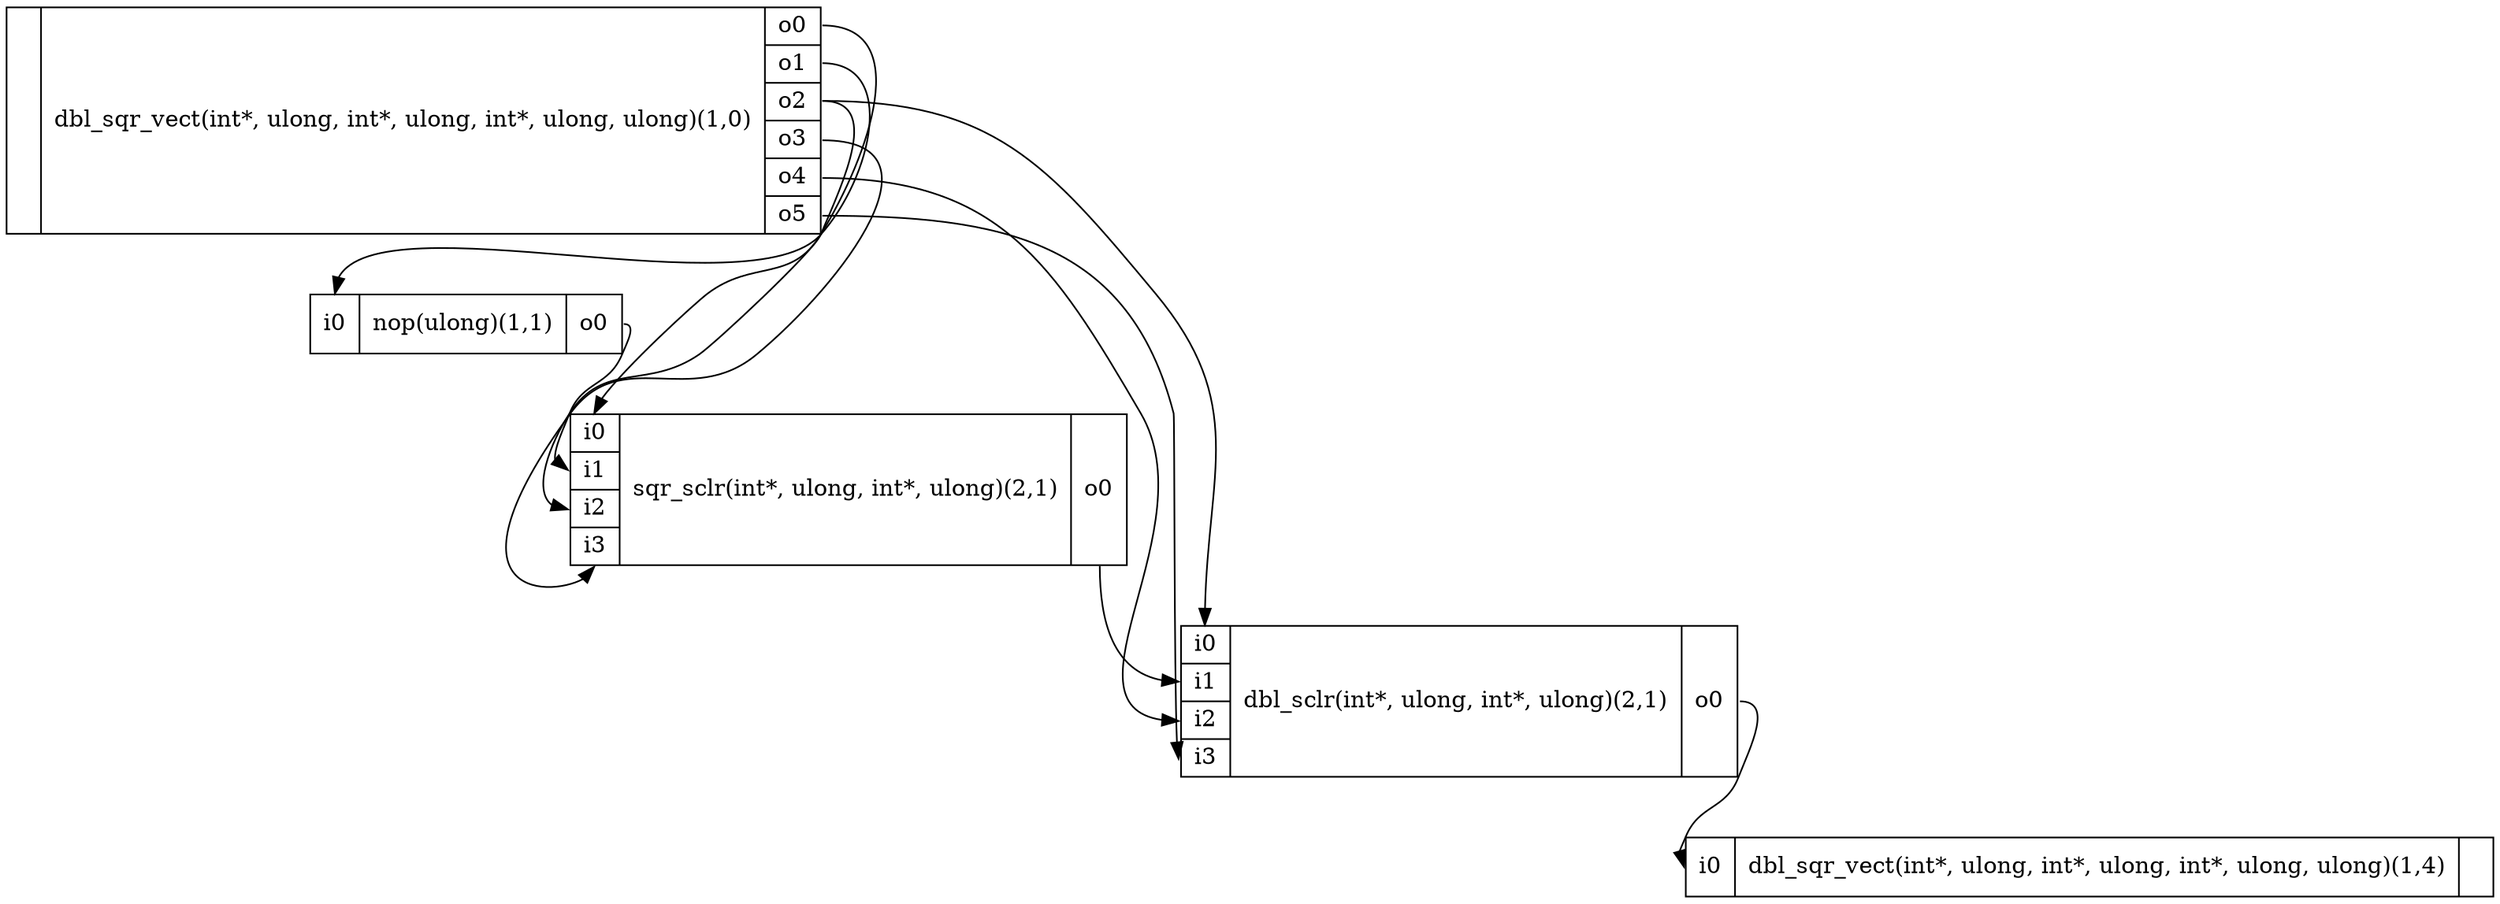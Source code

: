 digraph structs {
	node [shape=record];
	"nop(ulong)(1,1)" [label="{<i0>i0}|nop(ulong)(1,1)|{<o0>o0}"];
	"sqr_sclr(int*, ulong, int*, ulong)(2,1)" [label="{<i0>i0|<i1>i1|<i2>i2|<i3>i3}|sqr_sclr(int*, ulong, int*, ulong)(2,1)|{<o0>o0}"];
	"dbl_sqr_vect(int*, ulong, int*, ulong, int*, ulong, ulong)(1,0)" [label="{}|dbl_sqr_vect(int*, ulong, int*, ulong, int*, ulong, ulong)(1,0)|{<o0>o0|<o1>o1|<o2>o2|<o3>o3|<o4>o4|<o5>o5}"];
	"dbl_sclr(int*, ulong, int*, ulong)(2,1)" [label="{<i0>i0|<i1>i1|<i2>i2|<i3>i3}|dbl_sclr(int*, ulong, int*, ulong)(2,1)|{<o0>o0}"];
	"dbl_sqr_vect(int*, ulong, int*, ulong, int*, ulong, ulong)(1,4)" [label="{<i0>i0}|dbl_sqr_vect(int*, ulong, int*, ulong, int*, ulong, ulong)(1,4)|{}"];

	"dbl_sclr(int*, ulong, int*, ulong)(2,1)" -> "dbl_sqr_vect(int*, ulong, int*, ulong, int*, ulong, ulong)(1,4)" [tailport=o0, headport=i0, ];
	"dbl_sqr_vect(int*, ulong, int*, ulong, int*, ulong, ulong)(1,0)" -> "dbl_sclr(int*, ulong, int*, ulong)(2,1)" [tailport=o4, headport=i2, ];
	"sqr_sclr(int*, ulong, int*, ulong)(2,1)" -> "dbl_sclr(int*, ulong, int*, ulong)(2,1)" [tailport=o0, headport=i1, ];
	"dbl_sqr_vect(int*, ulong, int*, ulong, int*, ulong, ulong)(1,0)" -> "sqr_sclr(int*, ulong, int*, ulong)(2,1)" [tailport=o0, headport=i0, ];
	"dbl_sqr_vect(int*, ulong, int*, ulong, int*, ulong, ulong)(1,0)" -> "dbl_sclr(int*, ulong, int*, ulong)(2,1)" [tailport=o5, headport=i3, ];
	"dbl_sqr_vect(int*, ulong, int*, ulong, int*, ulong, ulong)(1,0)" -> "nop(ulong)(1,1)" [tailport=o1, headport=i0, ];
	"nop(ulong)(1,1)" -> "sqr_sclr(int*, ulong, int*, ulong)(2,1)" [tailport=o0, headport=i1, ];
	"dbl_sqr_vect(int*, ulong, int*, ulong, int*, ulong, ulong)(1,0)" -> "sqr_sclr(int*, ulong, int*, ulong)(2,1)" [tailport=o2, headport=i2, ];
	"dbl_sqr_vect(int*, ulong, int*, ulong, int*, ulong, ulong)(1,0)" -> "dbl_sclr(int*, ulong, int*, ulong)(2,1)" [tailport=o2, headport=i0, ];
	"dbl_sqr_vect(int*, ulong, int*, ulong, int*, ulong, ulong)(1,0)" -> "sqr_sclr(int*, ulong, int*, ulong)(2,1)" [tailport=o3, headport=i3, ];
}

